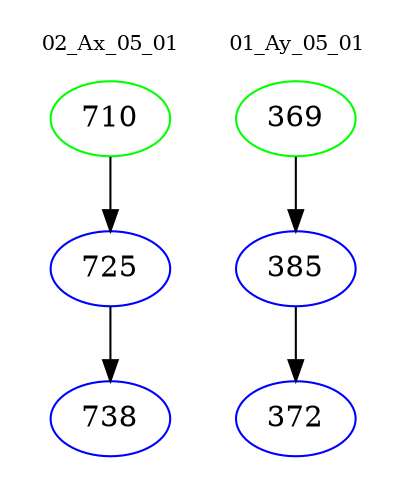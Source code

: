 digraph{
subgraph cluster_0 {
color = white
label = "02_Ax_05_01";
fontsize=10;
T0_710 [label="710", color="green"]
T0_710 -> T0_725 [color="black"]
T0_725 [label="725", color="blue"]
T0_725 -> T0_738 [color="black"]
T0_738 [label="738", color="blue"]
}
subgraph cluster_1 {
color = white
label = "01_Ay_05_01";
fontsize=10;
T1_369 [label="369", color="green"]
T1_369 -> T1_385 [color="black"]
T1_385 [label="385", color="blue"]
T1_385 -> T1_372 [color="black"]
T1_372 [label="372", color="blue"]
}
}
